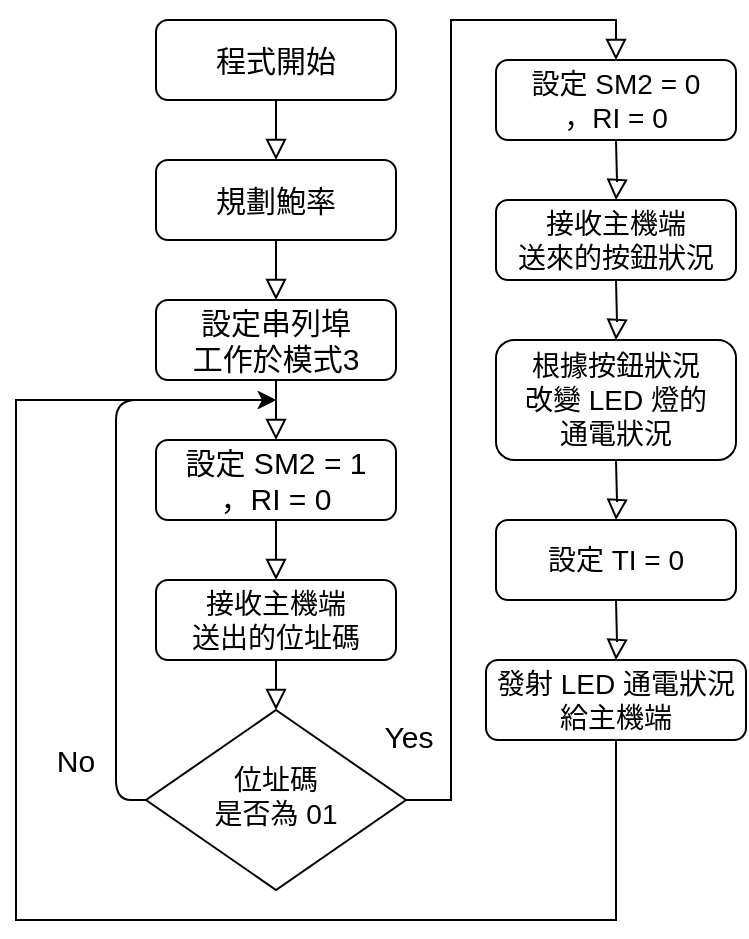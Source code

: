 <mxfile version="13.2.4" type="device"><diagram id="C5RBs43oDa-KdzZeNtuy" name="Page-1"><mxGraphModel dx="668" dy="696" grid="1" gridSize="10" guides="1" tooltips="1" connect="1" arrows="1" fold="1" page="1" pageScale="1" pageWidth="827" pageHeight="1169" math="0" shadow="0"><root><mxCell id="WIyWlLk6GJQsqaUBKTNV-0"/><mxCell id="WIyWlLk6GJQsqaUBKTNV-1" parent="WIyWlLk6GJQsqaUBKTNV-0"/><mxCell id="WIyWlLk6GJQsqaUBKTNV-2" value="" style="rounded=0;html=1;jettySize=auto;orthogonalLoop=1;fontSize=11;endArrow=block;endFill=0;endSize=8;strokeWidth=1;shadow=0;labelBackgroundColor=none;edgeStyle=orthogonalEdgeStyle;entryX=0.5;entryY=0;entryDx=0;entryDy=0;" parent="WIyWlLk6GJQsqaUBKTNV-1" source="WIyWlLk6GJQsqaUBKTNV-3" target="y5V16o4XrDL0h58kV7mq-5" edge="1"><mxGeometry relative="1" as="geometry"><mxPoint x="260" y="310" as="targetPoint"/></mxGeometry></mxCell><mxCell id="WIyWlLk6GJQsqaUBKTNV-3" value="程式開始" style="rounded=1;whiteSpace=wrap;html=1;fontSize=15;glass=0;strokeWidth=1;shadow=0;" parent="WIyWlLk6GJQsqaUBKTNV-1" vertex="1"><mxGeometry x="200" y="240" width="120" height="40" as="geometry"/></mxCell><mxCell id="WIyWlLk6GJQsqaUBKTNV-4" value="Yes" style="rounded=0;html=1;jettySize=auto;orthogonalLoop=1;fontSize=15;endArrow=block;endFill=0;endSize=8;strokeWidth=1;shadow=0;labelBackgroundColor=none;edgeStyle=orthogonalEdgeStyle;entryX=0.5;entryY=0;entryDx=0;entryDy=0;" parent="WIyWlLk6GJQsqaUBKTNV-1" source="WIyWlLk6GJQsqaUBKTNV-6" target="G1XGU2MhjxWlGGZJxPus-2" edge="1"><mxGeometry x="-0.789" y="23" relative="1" as="geometry"><mxPoint x="1" as="offset"/><mxPoint x="260" y="720" as="targetPoint"/></mxGeometry></mxCell><mxCell id="WIyWlLk6GJQsqaUBKTNV-6" value="位址碼&lt;br style=&quot;font-size: 14px;&quot;&gt;是否為 01" style="rhombus;whiteSpace=wrap;html=1;shadow=0;fontFamily=Helvetica;fontSize=14;align=center;strokeWidth=1;spacing=6;spacingTop=-4;" parent="WIyWlLk6GJQsqaUBKTNV-1" vertex="1"><mxGeometry x="195" y="585" width="130" height="90" as="geometry"/></mxCell><mxCell id="WIyWlLk6GJQsqaUBKTNV-8" value="" style="rounded=0;html=1;jettySize=auto;orthogonalLoop=1;fontSize=11;endArrow=block;endFill=0;endSize=8;strokeWidth=1;shadow=0;labelBackgroundColor=none;edgeStyle=orthogonalEdgeStyle;exitX=0.5;exitY=1;exitDx=0;exitDy=0;" parent="WIyWlLk6GJQsqaUBKTNV-1" source="y5V16o4XrDL0h58kV7mq-16" target="WIyWlLk6GJQsqaUBKTNV-11" edge="1"><mxGeometry x="0.333" y="20" relative="1" as="geometry"><mxPoint as="offset"/><mxPoint x="261.25" y="650" as="sourcePoint"/></mxGeometry></mxCell><mxCell id="WIyWlLk6GJQsqaUBKTNV-11" value="接收主機端&lt;br style=&quot;font-size: 14px;&quot;&gt;送出的位址碼" style="rounded=1;whiteSpace=wrap;html=1;fontSize=14;glass=0;strokeWidth=1;shadow=0;" parent="WIyWlLk6GJQsqaUBKTNV-1" vertex="1"><mxGeometry x="200" y="520" width="120" height="40" as="geometry"/></mxCell><mxCell id="y5V16o4XrDL0h58kV7mq-0" value="" style="rounded=0;html=1;jettySize=auto;orthogonalLoop=1;fontSize=11;endArrow=block;endFill=0;endSize=8;strokeWidth=1;shadow=0;labelBackgroundColor=none;edgeStyle=orthogonalEdgeStyle;" parent="WIyWlLk6GJQsqaUBKTNV-1" source="y5V16o4XrDL0h58kV7mq-1" edge="1"><mxGeometry relative="1" as="geometry"><mxPoint x="260" y="450" as="targetPoint"/></mxGeometry></mxCell><mxCell id="y5V16o4XrDL0h58kV7mq-1" value="設定串列埠&lt;br&gt;工作於模式3" style="rounded=1;whiteSpace=wrap;html=1;fontSize=15;glass=0;strokeWidth=1;shadow=0;" parent="WIyWlLk6GJQsqaUBKTNV-1" vertex="1"><mxGeometry x="200" y="380" width="120" height="40" as="geometry"/></mxCell><mxCell id="y5V16o4XrDL0h58kV7mq-4" value="" style="rounded=0;html=1;jettySize=auto;orthogonalLoop=1;fontSize=11;endArrow=block;endFill=0;endSize=8;strokeWidth=1;shadow=0;labelBackgroundColor=none;edgeStyle=orthogonalEdgeStyle;" parent="WIyWlLk6GJQsqaUBKTNV-1" source="y5V16o4XrDL0h58kV7mq-5" edge="1"><mxGeometry relative="1" as="geometry"><mxPoint x="260" y="380" as="targetPoint"/></mxGeometry></mxCell><mxCell id="y5V16o4XrDL0h58kV7mq-5" value="規劃鮑率" style="rounded=1;whiteSpace=wrap;html=1;fontSize=15;glass=0;strokeWidth=1;shadow=0;" parent="WIyWlLk6GJQsqaUBKTNV-1" vertex="1"><mxGeometry x="200" y="310" width="120" height="40" as="geometry"/></mxCell><mxCell id="y5V16o4XrDL0h58kV7mq-12" value="No" style="text;html=1;strokeColor=none;fillColor=none;align=center;verticalAlign=middle;whiteSpace=wrap;rounded=0;fontSize=15;" parent="WIyWlLk6GJQsqaUBKTNV-1" vertex="1"><mxGeometry x="140" y="600" width="40" height="20" as="geometry"/></mxCell><mxCell id="y5V16o4XrDL0h58kV7mq-16" value="&lt;span style=&quot;font-size: 15px;&quot;&gt;設定 SM2 = 1&lt;/span&gt;&lt;br style=&quot;font-size: 15px;&quot;&gt;&lt;span style=&quot;font-size: 15px;&quot;&gt;，RI = 0&lt;/span&gt;" style="rounded=1;whiteSpace=wrap;html=1;fontSize=15;glass=0;strokeWidth=1;shadow=0;" parent="WIyWlLk6GJQsqaUBKTNV-1" vertex="1"><mxGeometry x="200" y="450" width="120" height="40" as="geometry"/></mxCell><mxCell id="G1XGU2MhjxWlGGZJxPus-1" value="" style="rounded=0;html=1;jettySize=auto;orthogonalLoop=1;fontSize=11;endArrow=block;endFill=0;endSize=8;strokeWidth=1;shadow=0;labelBackgroundColor=none;edgeStyle=orthogonalEdgeStyle;exitX=0.5;exitY=1;exitDx=0;exitDy=0;entryX=0.5;entryY=0;entryDx=0;entryDy=0;" edge="1" parent="WIyWlLk6GJQsqaUBKTNV-1" source="WIyWlLk6GJQsqaUBKTNV-11" target="WIyWlLk6GJQsqaUBKTNV-6"><mxGeometry x="0.333" y="20" relative="1" as="geometry"><mxPoint as="offset"/><mxPoint x="259.5" y="560" as="sourcePoint"/><mxPoint x="259.5" y="590" as="targetPoint"/></mxGeometry></mxCell><mxCell id="G1XGU2MhjxWlGGZJxPus-2" value="&lt;span style=&quot;font-size: 14px&quot;&gt;設定 SM2 = 0&lt;/span&gt;&lt;br style=&quot;font-size: 14px&quot;&gt;&lt;span style=&quot;font-size: 14px&quot;&gt;，RI = 0&lt;/span&gt;" style="rounded=1;whiteSpace=wrap;html=1;fontSize=14;glass=0;strokeWidth=1;shadow=0;" vertex="1" parent="WIyWlLk6GJQsqaUBKTNV-1"><mxGeometry x="370" y="260" width="120" height="40" as="geometry"/></mxCell><mxCell id="G1XGU2MhjxWlGGZJxPus-3" value="" style="endArrow=classic;html=1;fontSize=14;exitX=0;exitY=0.5;exitDx=0;exitDy=0;" edge="1" parent="WIyWlLk6GJQsqaUBKTNV-1" source="WIyWlLk6GJQsqaUBKTNV-6"><mxGeometry width="50" height="50" relative="1" as="geometry"><mxPoint x="320" y="470" as="sourcePoint"/><mxPoint x="260" y="430" as="targetPoint"/><Array as="points"><mxPoint x="180" y="630"/><mxPoint x="180" y="430"/></Array></mxGeometry></mxCell><mxCell id="G1XGU2MhjxWlGGZJxPus-4" value="" style="rounded=0;html=1;jettySize=auto;orthogonalLoop=1;fontSize=11;endArrow=block;endFill=0;endSize=8;strokeWidth=1;shadow=0;labelBackgroundColor=none;edgeStyle=orthogonalEdgeStyle;exitX=0.5;exitY=1;exitDx=0;exitDy=0;" edge="1" parent="WIyWlLk6GJQsqaUBKTNV-1" target="G1XGU2MhjxWlGGZJxPus-5"><mxGeometry x="0.333" y="20" relative="1" as="geometry"><mxPoint as="offset"/><mxPoint x="430" y="300" as="sourcePoint"/></mxGeometry></mxCell><mxCell id="G1XGU2MhjxWlGGZJxPus-5" value="接收主機端&lt;br style=&quot;font-size: 14px&quot;&gt;送來的按鈕狀況" style="rounded=1;whiteSpace=wrap;html=1;fontSize=14;glass=0;strokeWidth=1;shadow=0;" vertex="1" parent="WIyWlLk6GJQsqaUBKTNV-1"><mxGeometry x="370" y="330" width="120" height="40" as="geometry"/></mxCell><mxCell id="G1XGU2MhjxWlGGZJxPus-6" value="" style="rounded=0;html=1;jettySize=auto;orthogonalLoop=1;fontSize=11;endArrow=block;endFill=0;endSize=8;strokeWidth=1;shadow=0;labelBackgroundColor=none;edgeStyle=orthogonalEdgeStyle;exitX=0.5;exitY=1;exitDx=0;exitDy=0;" edge="1" parent="WIyWlLk6GJQsqaUBKTNV-1" target="G1XGU2MhjxWlGGZJxPus-7"><mxGeometry x="0.333" y="20" relative="1" as="geometry"><mxPoint as="offset"/><mxPoint x="430" y="370" as="sourcePoint"/></mxGeometry></mxCell><mxCell id="G1XGU2MhjxWlGGZJxPus-7" value="根據按鈕狀況&lt;br&gt;改變 LED 燈的&lt;br&gt;通電狀況" style="rounded=1;whiteSpace=wrap;html=1;fontSize=14;glass=0;strokeWidth=1;shadow=0;" vertex="1" parent="WIyWlLk6GJQsqaUBKTNV-1"><mxGeometry x="370" y="400" width="120" height="60" as="geometry"/></mxCell><mxCell id="G1XGU2MhjxWlGGZJxPus-8" value="" style="rounded=0;html=1;jettySize=auto;orthogonalLoop=1;fontSize=11;endArrow=block;endFill=0;endSize=8;strokeWidth=1;shadow=0;labelBackgroundColor=none;edgeStyle=orthogonalEdgeStyle;exitX=0.5;exitY=1;exitDx=0;exitDy=0;" edge="1" parent="WIyWlLk6GJQsqaUBKTNV-1" target="G1XGU2MhjxWlGGZJxPus-9"><mxGeometry x="0.333" y="20" relative="1" as="geometry"><mxPoint as="offset"/><mxPoint x="430" y="460" as="sourcePoint"/></mxGeometry></mxCell><mxCell id="G1XGU2MhjxWlGGZJxPus-9" value="設定 TI = 0" style="rounded=1;whiteSpace=wrap;html=1;fontSize=14;glass=0;strokeWidth=1;shadow=0;" vertex="1" parent="WIyWlLk6GJQsqaUBKTNV-1"><mxGeometry x="370" y="490" width="120" height="40" as="geometry"/></mxCell><mxCell id="G1XGU2MhjxWlGGZJxPus-10" value="" style="rounded=0;html=1;jettySize=auto;orthogonalLoop=1;fontSize=11;endArrow=block;endFill=0;endSize=8;strokeWidth=1;shadow=0;labelBackgroundColor=none;edgeStyle=orthogonalEdgeStyle;exitX=0.5;exitY=1;exitDx=0;exitDy=0;" edge="1" parent="WIyWlLk6GJQsqaUBKTNV-1" target="G1XGU2MhjxWlGGZJxPus-11"><mxGeometry x="0.333" y="20" relative="1" as="geometry"><mxPoint as="offset"/><mxPoint x="430" y="530" as="sourcePoint"/></mxGeometry></mxCell><mxCell id="G1XGU2MhjxWlGGZJxPus-12" style="edgeStyle=orthogonalEdgeStyle;rounded=0;orthogonalLoop=1;jettySize=auto;html=1;exitX=0.5;exitY=1;exitDx=0;exitDy=0;fontSize=15;" edge="1" parent="WIyWlLk6GJQsqaUBKTNV-1" source="G1XGU2MhjxWlGGZJxPus-11"><mxGeometry relative="1" as="geometry"><mxPoint x="260" y="430" as="targetPoint"/><Array as="points"><mxPoint x="430" y="690"/><mxPoint x="130" y="690"/></Array></mxGeometry></mxCell><mxCell id="G1XGU2MhjxWlGGZJxPus-11" value="發射 LED 通電狀況&lt;br&gt;給主機端" style="rounded=1;whiteSpace=wrap;html=1;fontSize=14;glass=0;strokeWidth=1;shadow=0;" vertex="1" parent="WIyWlLk6GJQsqaUBKTNV-1"><mxGeometry x="365" y="560" width="130" height="40" as="geometry"/></mxCell></root></mxGraphModel></diagram></mxfile>